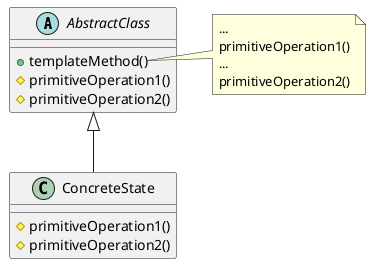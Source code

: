 @startuml
'https://plantuml.com/class-diagram

abstract class AbstractClass {
  + templateMethod()
  # primitiveOperation1()
  # primitiveOperation2()
}

class ConcreteState extends AbstractClass {
  # primitiveOperation1()
  # primitiveOperation2()
}

note right of AbstractClass::templateMethod
    ...
    primitiveOperation1()
    ...
    primitiveOperation2()
end note

@enduml
